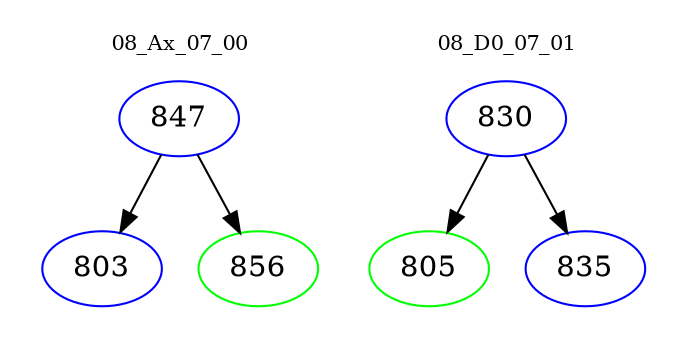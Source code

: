 digraph{
subgraph cluster_0 {
color = white
label = "08_Ax_07_00";
fontsize=10;
T0_847 [label="847", color="blue"]
T0_847 -> T0_803 [color="black"]
T0_803 [label="803", color="blue"]
T0_847 -> T0_856 [color="black"]
T0_856 [label="856", color="green"]
}
subgraph cluster_1 {
color = white
label = "08_D0_07_01";
fontsize=10;
T1_830 [label="830", color="blue"]
T1_830 -> T1_805 [color="black"]
T1_805 [label="805", color="green"]
T1_830 -> T1_835 [color="black"]
T1_835 [label="835", color="blue"]
}
}
